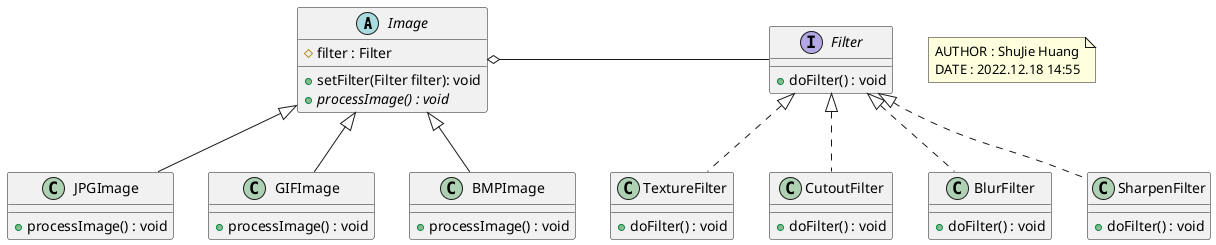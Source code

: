 @startuml

abstract class Image {
    # filter : Filter
    + setFilter(Filter filter): void
    + {abstract} processImage() : void
}

class JPGImage {
    + processImage() : void
}

class GIFImage {
    + processImage() : void
}

class BMPImage {
    + processImage() : void
}

interface Filter {
    + doFilter() : void
}

class CutoutFilter {
    + doFilter() : void
}

class BlurFilter {
    + doFilter() : void
}

class SharpenFilter {
    + doFilter() : void
}

class TextureFilter {
    + doFilter() : void
}

JPGImage -up-|> Image
GIFImage -up-|> Image
BMPImage -up-|> Image

CutoutFilter .up.|> Filter
BlurFilter .up.|> Filter
SharpenFilter .up.|> Filter
TextureFilter .up.|> Filter

Image o-right- Filter

note as annotation
  AUTHOR : ShuJie Huang
  DATE : 2022.12.18 14:55
end note
@enduml